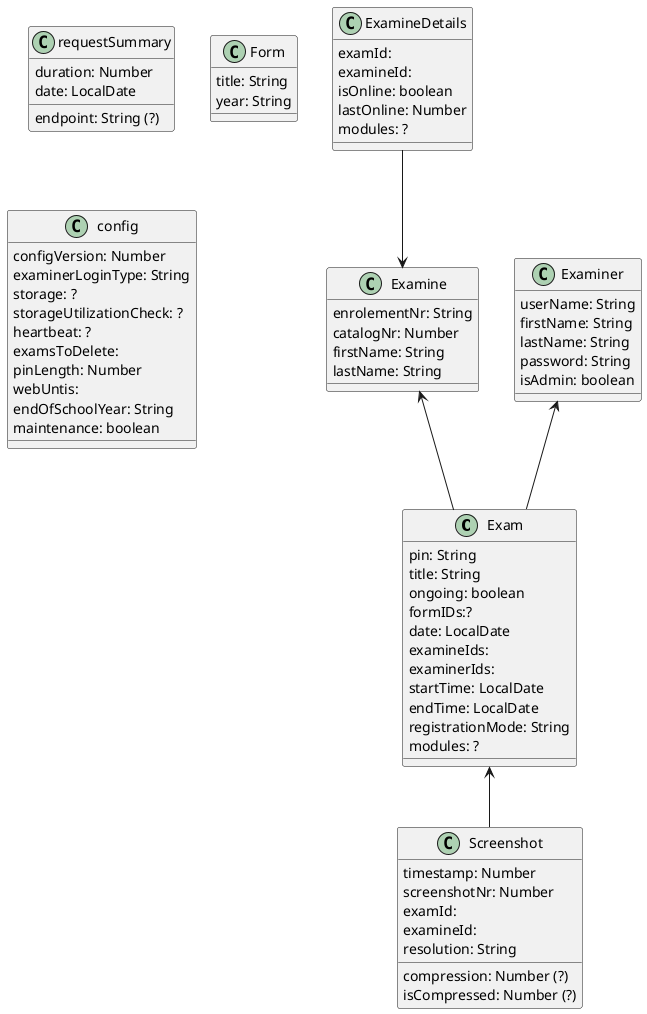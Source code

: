 @startuml
'https://plantuml.com/class-diagram

class Exam{
    pin: String
    title: String
    ongoing: boolean
    formIDs:?
    date: LocalDate
    examineIds:
    examinerIds:
    startTime: LocalDate
    endTime: LocalDate
    registrationMode: String
    modules: ?
}

class Examine{
    enrolementNr: String
    catalogNr: Number
    firstName: String
    lastName: String
}


class ExamineDetails{
    examId:
    examineId:
    isOnline: boolean
    lastOnline: Number
    modules: ?
}

class Examiner{
    userName: String
    firstName: String
    lastName: String
    password: String
    isAdmin: boolean
}

class Screenshot{
    timestamp: Number
    screenshotNr: Number
    examId:
    examineId:
    resolution: String
    compression: Number (?)
    isCompressed: Number (?)
}

class requestSummary{
    duration: Number
    endpoint: String (?)
    date: LocalDate
}

class Form{
    title: String
    year: String
}

class config{
    configVersion: Number
    examinerLoginType: String
    storage: ?
    storageUtilizationCheck: ?
    heartbeat: ?
    examsToDelete:
    pinLength: Number
    webUntis:
    endOfSchoolYear: String
    maintenance: boolean
}

Examine <-- Exam
Examiner <-- Exam
Exam <-- Screenshot
ExamineDetails --> Examine

@enduml